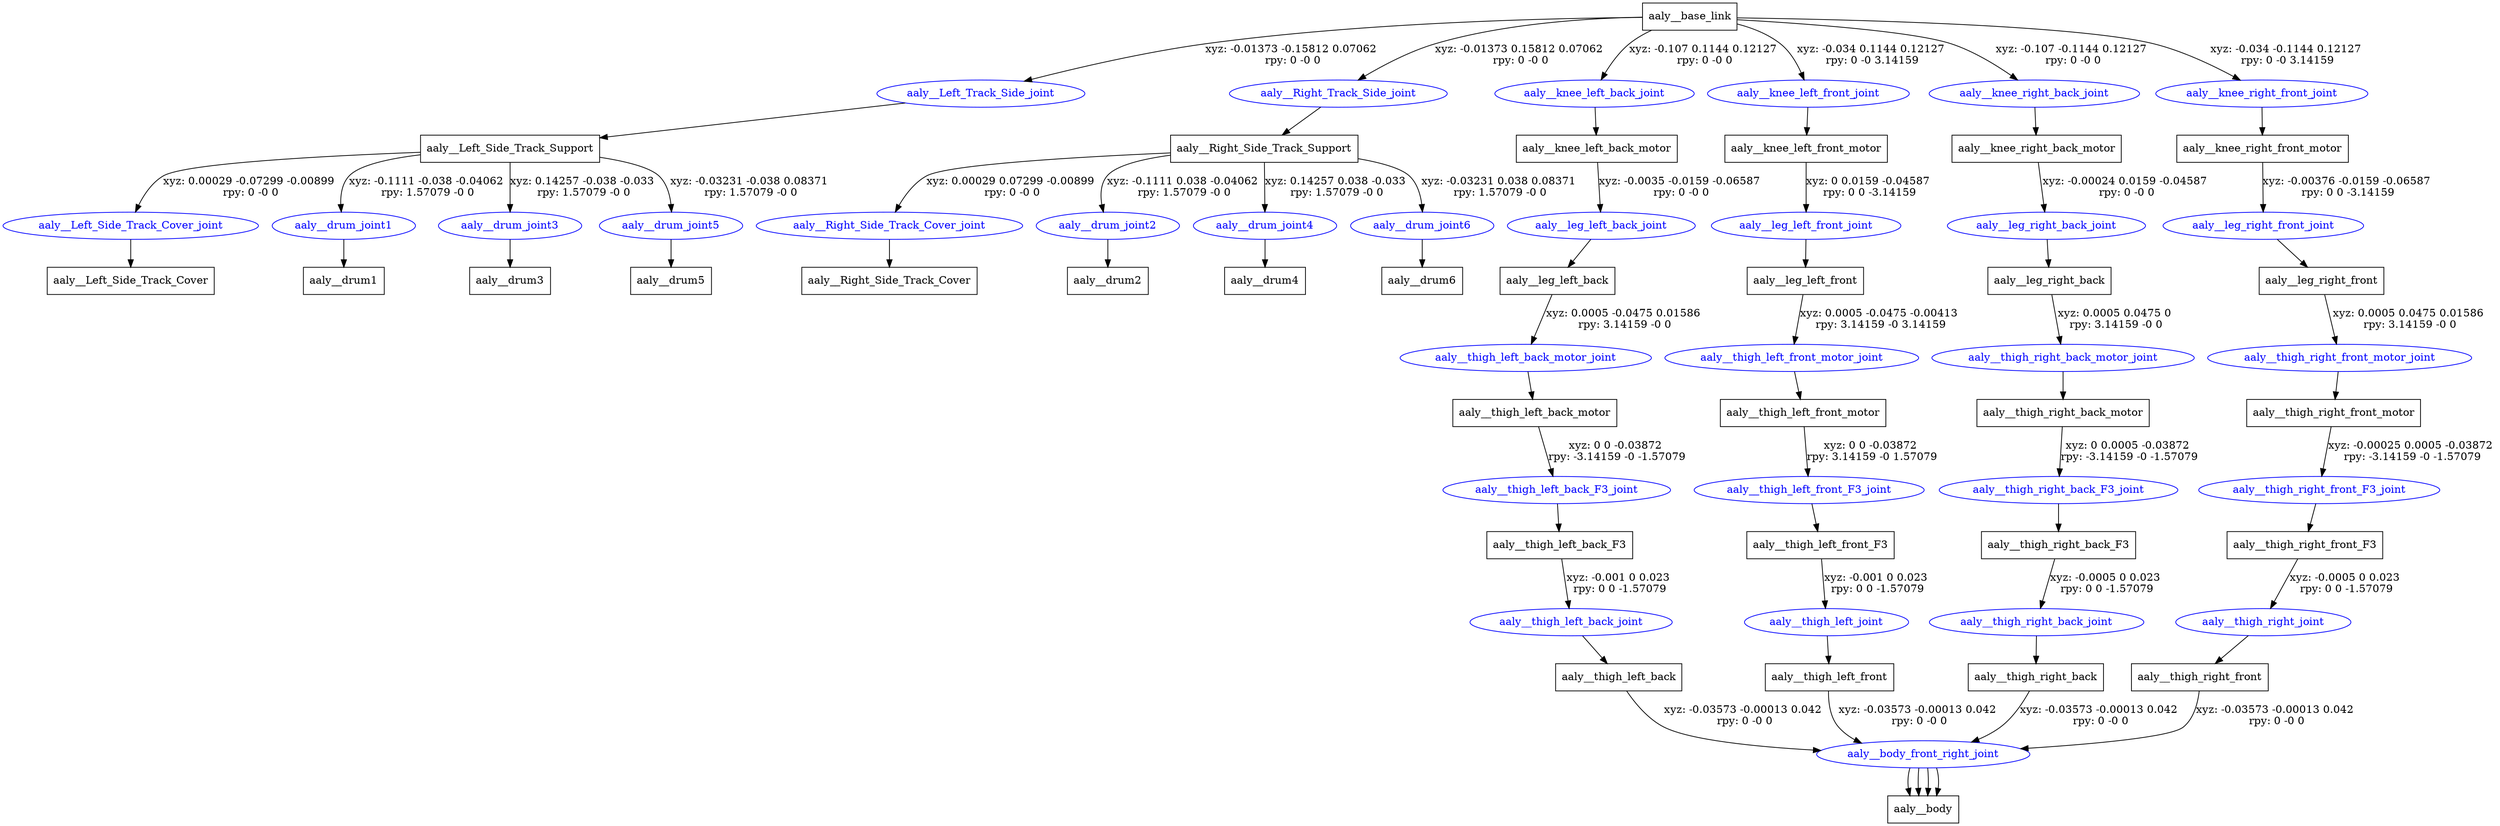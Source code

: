 digraph G {
node [shape=box];
"aaly__base_link" [label="aaly__base_link"];
"aaly__Left_Side_Track_Support" [label="aaly__Left_Side_Track_Support"];
"aaly__Left_Side_Track_Cover" [label="aaly__Left_Side_Track_Cover"];
"aaly__drum1" [label="aaly__drum1"];
"aaly__drum3" [label="aaly__drum3"];
"aaly__drum5" [label="aaly__drum5"];
"aaly__Right_Side_Track_Support" [label="aaly__Right_Side_Track_Support"];
"aaly__Right_Side_Track_Cover" [label="aaly__Right_Side_Track_Cover"];
"aaly__drum2" [label="aaly__drum2"];
"aaly__drum4" [label="aaly__drum4"];
"aaly__drum6" [label="aaly__drum6"];
"aaly__knee_left_back_motor" [label="aaly__knee_left_back_motor"];
"aaly__leg_left_back" [label="aaly__leg_left_back"];
"aaly__thigh_left_back_motor" [label="aaly__thigh_left_back_motor"];
"aaly__thigh_left_back_F3" [label="aaly__thigh_left_back_F3"];
"aaly__thigh_left_back" [label="aaly__thigh_left_back"];
"aaly__body" [label="aaly__body"];
"aaly__knee_left_front_motor" [label="aaly__knee_left_front_motor"];
"aaly__leg_left_front" [label="aaly__leg_left_front"];
"aaly__thigh_left_front_motor" [label="aaly__thigh_left_front_motor"];
"aaly__thigh_left_front_F3" [label="aaly__thigh_left_front_F3"];
"aaly__thigh_left_front" [label="aaly__thigh_left_front"];
"aaly__body" [label="aaly__body"];
"aaly__knee_right_back_motor" [label="aaly__knee_right_back_motor"];
"aaly__leg_right_back" [label="aaly__leg_right_back"];
"aaly__thigh_right_back_motor" [label="aaly__thigh_right_back_motor"];
"aaly__thigh_right_back_F3" [label="aaly__thigh_right_back_F3"];
"aaly__thigh_right_back" [label="aaly__thigh_right_back"];
"aaly__body" [label="aaly__body"];
"aaly__knee_right_front_motor" [label="aaly__knee_right_front_motor"];
"aaly__leg_right_front" [label="aaly__leg_right_front"];
"aaly__thigh_right_front_motor" [label="aaly__thigh_right_front_motor"];
"aaly__thigh_right_front_F3" [label="aaly__thigh_right_front_F3"];
"aaly__thigh_right_front" [label="aaly__thigh_right_front"];
"aaly__body" [label="aaly__body"];
node [shape=ellipse, color=blue, fontcolor=blue];
"aaly__base_link" -> "aaly__Left_Track_Side_joint" [label="xyz: -0.01373 -0.15812 0.07062 \nrpy: 0 -0 0"]
"aaly__Left_Track_Side_joint" -> "aaly__Left_Side_Track_Support"
"aaly__Left_Side_Track_Support" -> "aaly__Left_Side_Track_Cover_joint" [label="xyz: 0.00029 -0.07299 -0.00899 \nrpy: 0 -0 0"]
"aaly__Left_Side_Track_Cover_joint" -> "aaly__Left_Side_Track_Cover"
"aaly__Left_Side_Track_Support" -> "aaly__drum_joint1" [label="xyz: -0.1111 -0.038 -0.04062 \nrpy: 1.57079 -0 0"]
"aaly__drum_joint1" -> "aaly__drum1"
"aaly__Left_Side_Track_Support" -> "aaly__drum_joint3" [label="xyz: 0.14257 -0.038 -0.033 \nrpy: 1.57079 -0 0"]
"aaly__drum_joint3" -> "aaly__drum3"
"aaly__Left_Side_Track_Support" -> "aaly__drum_joint5" [label="xyz: -0.03231 -0.038 0.08371 \nrpy: 1.57079 -0 0"]
"aaly__drum_joint5" -> "aaly__drum5"
"aaly__base_link" -> "aaly__Right_Track_Side_joint" [label="xyz: -0.01373 0.15812 0.07062 \nrpy: 0 -0 0"]
"aaly__Right_Track_Side_joint" -> "aaly__Right_Side_Track_Support"
"aaly__Right_Side_Track_Support" -> "aaly__Right_Side_Track_Cover_joint" [label="xyz: 0.00029 0.07299 -0.00899 \nrpy: 0 -0 0"]
"aaly__Right_Side_Track_Cover_joint" -> "aaly__Right_Side_Track_Cover"
"aaly__Right_Side_Track_Support" -> "aaly__drum_joint2" [label="xyz: -0.1111 0.038 -0.04062 \nrpy: 1.57079 -0 0"]
"aaly__drum_joint2" -> "aaly__drum2"
"aaly__Right_Side_Track_Support" -> "aaly__drum_joint4" [label="xyz: 0.14257 0.038 -0.033 \nrpy: 1.57079 -0 0"]
"aaly__drum_joint4" -> "aaly__drum4"
"aaly__Right_Side_Track_Support" -> "aaly__drum_joint6" [label="xyz: -0.03231 0.038 0.08371 \nrpy: 1.57079 -0 0"]
"aaly__drum_joint6" -> "aaly__drum6"
"aaly__base_link" -> "aaly__knee_left_back_joint" [label="xyz: -0.107 0.1144 0.12127 \nrpy: 0 -0 0"]
"aaly__knee_left_back_joint" -> "aaly__knee_left_back_motor"
"aaly__knee_left_back_motor" -> "aaly__leg_left_back_joint" [label="xyz: -0.0035 -0.0159 -0.06587 \nrpy: 0 -0 0"]
"aaly__leg_left_back_joint" -> "aaly__leg_left_back"
"aaly__leg_left_back" -> "aaly__thigh_left_back_motor_joint" [label="xyz: 0.0005 -0.0475 0.01586 \nrpy: 3.14159 -0 0"]
"aaly__thigh_left_back_motor_joint" -> "aaly__thigh_left_back_motor"
"aaly__thigh_left_back_motor" -> "aaly__thigh_left_back_F3_joint" [label="xyz: 0 0 -0.03872 \nrpy: -3.14159 -0 -1.57079"]
"aaly__thigh_left_back_F3_joint" -> "aaly__thigh_left_back_F3"
"aaly__thigh_left_back_F3" -> "aaly__thigh_left_back_joint" [label="xyz: -0.001 0 0.023 \nrpy: 0 0 -1.57079"]
"aaly__thigh_left_back_joint" -> "aaly__thigh_left_back"
"aaly__thigh_left_back" -> "aaly__body_front_right_joint" [label="xyz: -0.03573 -0.00013 0.042 \nrpy: 0 -0 0"]
"aaly__body_front_right_joint" -> "aaly__body"
"aaly__base_link" -> "aaly__knee_left_front_joint" [label="xyz: -0.034 0.1144 0.12127 \nrpy: 0 -0 3.14159"]
"aaly__knee_left_front_joint" -> "aaly__knee_left_front_motor"
"aaly__knee_left_front_motor" -> "aaly__leg_left_front_joint" [label="xyz: 0 0.0159 -0.04587 \nrpy: 0 0 -3.14159"]
"aaly__leg_left_front_joint" -> "aaly__leg_left_front"
"aaly__leg_left_front" -> "aaly__thigh_left_front_motor_joint" [label="xyz: 0.0005 -0.0475 -0.00413 \nrpy: 3.14159 -0 3.14159"]
"aaly__thigh_left_front_motor_joint" -> "aaly__thigh_left_front_motor"
"aaly__thigh_left_front_motor" -> "aaly__thigh_left_front_F3_joint" [label="xyz: 0 0 -0.03872 \nrpy: 3.14159 -0 1.57079"]
"aaly__thigh_left_front_F3_joint" -> "aaly__thigh_left_front_F3"
"aaly__thigh_left_front_F3" -> "aaly__thigh_left_joint" [label="xyz: -0.001 0 0.023 \nrpy: 0 0 -1.57079"]
"aaly__thigh_left_joint" -> "aaly__thigh_left_front"
"aaly__thigh_left_front" -> "aaly__body_front_right_joint" [label="xyz: -0.03573 -0.00013 0.042 \nrpy: 0 -0 0"]
"aaly__body_front_right_joint" -> "aaly__body"
"aaly__base_link" -> "aaly__knee_right_back_joint" [label="xyz: -0.107 -0.1144 0.12127 \nrpy: 0 -0 0"]
"aaly__knee_right_back_joint" -> "aaly__knee_right_back_motor"
"aaly__knee_right_back_motor" -> "aaly__leg_right_back_joint" [label="xyz: -0.00024 0.0159 -0.04587 \nrpy: 0 -0 0"]
"aaly__leg_right_back_joint" -> "aaly__leg_right_back"
"aaly__leg_right_back" -> "aaly__thigh_right_back_motor_joint" [label="xyz: 0.0005 0.0475 0 \nrpy: 3.14159 -0 0"]
"aaly__thigh_right_back_motor_joint" -> "aaly__thigh_right_back_motor"
"aaly__thigh_right_back_motor" -> "aaly__thigh_right_back_F3_joint" [label="xyz: 0 0.0005 -0.03872 \nrpy: -3.14159 -0 -1.57079"]
"aaly__thigh_right_back_F3_joint" -> "aaly__thigh_right_back_F3"
"aaly__thigh_right_back_F3" -> "aaly__thigh_right_back_joint" [label="xyz: -0.0005 0 0.023 \nrpy: 0 0 -1.57079"]
"aaly__thigh_right_back_joint" -> "aaly__thigh_right_back"
"aaly__thigh_right_back" -> "aaly__body_front_right_joint" [label="xyz: -0.03573 -0.00013 0.042 \nrpy: 0 -0 0"]
"aaly__body_front_right_joint" -> "aaly__body"
"aaly__base_link" -> "aaly__knee_right_front_joint" [label="xyz: -0.034 -0.1144 0.12127 \nrpy: 0 -0 3.14159"]
"aaly__knee_right_front_joint" -> "aaly__knee_right_front_motor"
"aaly__knee_right_front_motor" -> "aaly__leg_right_front_joint" [label="xyz: -0.00376 -0.0159 -0.06587 \nrpy: 0 0 -3.14159"]
"aaly__leg_right_front_joint" -> "aaly__leg_right_front"
"aaly__leg_right_front" -> "aaly__thigh_right_front_motor_joint" [label="xyz: 0.0005 0.0475 0.01586 \nrpy: 3.14159 -0 0"]
"aaly__thigh_right_front_motor_joint" -> "aaly__thigh_right_front_motor"
"aaly__thigh_right_front_motor" -> "aaly__thigh_right_front_F3_joint" [label="xyz: -0.00025 0.0005 -0.03872 \nrpy: -3.14159 -0 -1.57079"]
"aaly__thigh_right_front_F3_joint" -> "aaly__thigh_right_front_F3"
"aaly__thigh_right_front_F3" -> "aaly__thigh_right_joint" [label="xyz: -0.0005 0 0.023 \nrpy: 0 0 -1.57079"]
"aaly__thigh_right_joint" -> "aaly__thigh_right_front"
"aaly__thigh_right_front" -> "aaly__body_front_right_joint" [label="xyz: -0.03573 -0.00013 0.042 \nrpy: 0 -0 0"]
"aaly__body_front_right_joint" -> "aaly__body"
}

